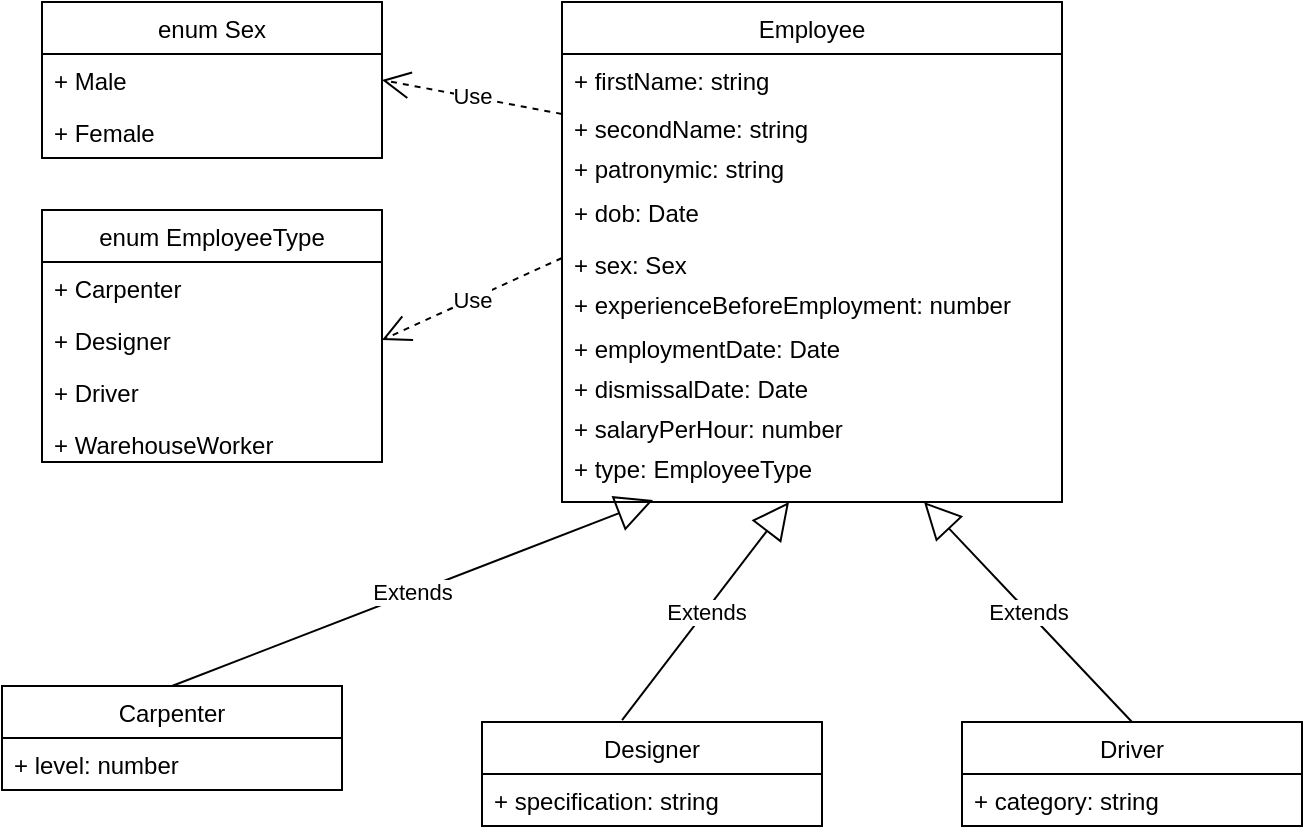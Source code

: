 <mxfile version="12.3.8" type="device" pages="1"><diagram id="Mti2Io393hogY0bbDjhg" name="Page-1"><mxGraphModel dx="868" dy="450" grid="1" gridSize="10" guides="1" tooltips="1" connect="1" arrows="1" fold="1" page="1" pageScale="1" pageWidth="850" pageHeight="1100" math="0" shadow="0"><root><mxCell id="0"/><mxCell id="1" parent="0"/><mxCell id="48RavDFTDZYsHHYhr2oA-1" value="Employee" style="swimlane;fontStyle=0;childLayout=stackLayout;horizontal=1;startSize=26;fillColor=none;horizontalStack=0;resizeParent=1;resizeParentMax=0;resizeLast=0;collapsible=1;marginBottom=0;" parent="1" vertex="1"><mxGeometry x="340" y="320" width="250" height="250" as="geometry"/></mxCell><mxCell id="48RavDFTDZYsHHYhr2oA-17" value="+ firstName: string" style="text;strokeColor=none;fillColor=none;align=left;verticalAlign=top;spacingLeft=4;spacingRight=4;overflow=hidden;rotatable=0;points=[[0,0.5],[1,0.5]];portConstraint=eastwest;" parent="48RavDFTDZYsHHYhr2oA-1" vertex="1"><mxGeometry y="26" width="250" height="24" as="geometry"/></mxCell><mxCell id="48RavDFTDZYsHHYhr2oA-18" value="+ secondName: string" style="text;strokeColor=none;fillColor=none;align=left;verticalAlign=top;spacingLeft=4;spacingRight=4;overflow=hidden;rotatable=0;points=[[0,0.5],[1,0.5]];portConstraint=eastwest;" parent="48RavDFTDZYsHHYhr2oA-1" vertex="1"><mxGeometry y="50" width="250" height="20" as="geometry"/></mxCell><mxCell id="48RavDFTDZYsHHYhr2oA-19" value="+ patronymic: string" style="text;strokeColor=none;fillColor=none;align=left;verticalAlign=top;spacingLeft=4;spacingRight=4;overflow=hidden;rotatable=0;points=[[0,0.5],[1,0.5]];portConstraint=eastwest;" parent="48RavDFTDZYsHHYhr2oA-1" vertex="1"><mxGeometry y="70" width="250" height="22" as="geometry"/></mxCell><mxCell id="48RavDFTDZYsHHYhr2oA-3" value="+ dob: Date" style="text;strokeColor=none;fillColor=none;align=left;verticalAlign=top;spacingLeft=4;spacingRight=4;overflow=hidden;rotatable=0;points=[[0,0.5],[1,0.5]];portConstraint=eastwest;" parent="48RavDFTDZYsHHYhr2oA-1" vertex="1"><mxGeometry y="92" width="250" height="26" as="geometry"/></mxCell><mxCell id="48RavDFTDZYsHHYhr2oA-7" value="+ sex: Sex" style="text;strokeColor=none;fillColor=none;align=left;verticalAlign=top;spacingLeft=4;spacingRight=4;overflow=hidden;rotatable=0;points=[[0,0.5],[1,0.5]];portConstraint=eastwest;" parent="48RavDFTDZYsHHYhr2oA-1" vertex="1"><mxGeometry y="118" width="250" height="20" as="geometry"/></mxCell><mxCell id="48RavDFTDZYsHHYhr2oA-4" value="+ experienceBeforeEmployment: number" style="text;strokeColor=none;fillColor=none;align=left;verticalAlign=top;spacingLeft=4;spacingRight=4;overflow=hidden;rotatable=0;points=[[0,0.5],[1,0.5]];portConstraint=eastwest;" parent="48RavDFTDZYsHHYhr2oA-1" vertex="1"><mxGeometry y="138" width="250" height="22" as="geometry"/></mxCell><mxCell id="48RavDFTDZYsHHYhr2oA-5" value="+ employmentDate: Date" style="text;strokeColor=none;fillColor=none;align=left;verticalAlign=top;spacingLeft=4;spacingRight=4;overflow=hidden;rotatable=0;points=[[0,0.5],[1,0.5]];portConstraint=eastwest;" parent="48RavDFTDZYsHHYhr2oA-1" vertex="1"><mxGeometry y="160" width="250" height="20" as="geometry"/></mxCell><mxCell id="DQnlRPjFrwcT6I_cO_1w-2" value="+ dismissalDate: Date" style="text;strokeColor=none;fillColor=none;align=left;verticalAlign=top;spacingLeft=4;spacingRight=4;overflow=hidden;rotatable=0;points=[[0,0.5],[1,0.5]];portConstraint=eastwest;" vertex="1" parent="48RavDFTDZYsHHYhr2oA-1"><mxGeometry y="180" width="250" height="20" as="geometry"/></mxCell><mxCell id="48RavDFTDZYsHHYhr2oA-48" value="+ salaryPerHour: number" style="text;strokeColor=none;fillColor=none;align=left;verticalAlign=top;spacingLeft=4;spacingRight=4;overflow=hidden;rotatable=0;points=[[0,0.5],[1,0.5]];portConstraint=eastwest;" parent="48RavDFTDZYsHHYhr2oA-1" vertex="1"><mxGeometry y="200" width="250" height="20" as="geometry"/></mxCell><mxCell id="48RavDFTDZYsHHYhr2oA-6" value="+ type: EmployeeType" style="text;strokeColor=none;fillColor=none;align=left;verticalAlign=top;spacingLeft=4;spacingRight=4;overflow=hidden;rotatable=0;points=[[0,0.5],[1,0.5]];portConstraint=eastwest;" parent="48RavDFTDZYsHHYhr2oA-1" vertex="1"><mxGeometry y="220" width="250" height="30" as="geometry"/></mxCell><mxCell id="48RavDFTDZYsHHYhr2oA-8" value="enum Sex" style="swimlane;fontStyle=0;childLayout=stackLayout;horizontal=1;startSize=26;fillColor=none;horizontalStack=0;resizeParent=1;resizeParentMax=0;resizeLast=0;collapsible=1;marginBottom=0;" parent="1" vertex="1"><mxGeometry x="80" y="320" width="170" height="78" as="geometry"/></mxCell><mxCell id="48RavDFTDZYsHHYhr2oA-9" value="+ Male" style="text;strokeColor=none;fillColor=none;align=left;verticalAlign=top;spacingLeft=4;spacingRight=4;overflow=hidden;rotatable=0;points=[[0,0.5],[1,0.5]];portConstraint=eastwest;" parent="48RavDFTDZYsHHYhr2oA-8" vertex="1"><mxGeometry y="26" width="170" height="26" as="geometry"/></mxCell><mxCell id="48RavDFTDZYsHHYhr2oA-10" value="+ Female" style="text;strokeColor=none;fillColor=none;align=left;verticalAlign=top;spacingLeft=4;spacingRight=4;overflow=hidden;rotatable=0;points=[[0,0.5],[1,0.5]];portConstraint=eastwest;" parent="48RavDFTDZYsHHYhr2oA-8" vertex="1"><mxGeometry y="52" width="170" height="26" as="geometry"/></mxCell><mxCell id="48RavDFTDZYsHHYhr2oA-15" value="Use" style="endArrow=open;endSize=12;dashed=1;html=1;entryX=1;entryY=0.5;entryDx=0;entryDy=0;exitX=0;exitY=0.5;exitDx=0;exitDy=0;" parent="1" target="48RavDFTDZYsHHYhr2oA-9" edge="1"><mxGeometry width="160" relative="1" as="geometry"><mxPoint x="340" y="376" as="sourcePoint"/><mxPoint x="430" y="350" as="targetPoint"/></mxGeometry></mxCell><mxCell id="48RavDFTDZYsHHYhr2oA-24" value="enum EmployeeType" style="swimlane;fontStyle=0;childLayout=stackLayout;horizontal=1;startSize=26;fillColor=none;horizontalStack=0;resizeParent=1;resizeParentMax=0;resizeLast=0;collapsible=1;marginBottom=0;" parent="1" vertex="1"><mxGeometry x="80" y="424" width="170" height="126" as="geometry"/></mxCell><mxCell id="48RavDFTDZYsHHYhr2oA-25" value="+ Carpenter" style="text;strokeColor=none;fillColor=none;align=left;verticalAlign=top;spacingLeft=4;spacingRight=4;overflow=hidden;rotatable=0;points=[[0,0.5],[1,0.5]];portConstraint=eastwest;" parent="48RavDFTDZYsHHYhr2oA-24" vertex="1"><mxGeometry y="26" width="170" height="26" as="geometry"/></mxCell><mxCell id="48RavDFTDZYsHHYhr2oA-26" value="+ Designer" style="text;strokeColor=none;fillColor=none;align=left;verticalAlign=top;spacingLeft=4;spacingRight=4;overflow=hidden;rotatable=0;points=[[0,0.5],[1,0.5]];portConstraint=eastwest;" parent="48RavDFTDZYsHHYhr2oA-24" vertex="1"><mxGeometry y="52" width="170" height="26" as="geometry"/></mxCell><mxCell id="48RavDFTDZYsHHYhr2oA-27" value="+ Driver" style="text;strokeColor=none;fillColor=none;align=left;verticalAlign=top;spacingLeft=4;spacingRight=4;overflow=hidden;rotatable=0;points=[[0,0.5],[1,0.5]];portConstraint=eastwest;" parent="48RavDFTDZYsHHYhr2oA-24" vertex="1"><mxGeometry y="78" width="170" height="26" as="geometry"/></mxCell><mxCell id="48RavDFTDZYsHHYhr2oA-28" value="+ WarehouseWorker" style="text;strokeColor=none;fillColor=none;align=left;verticalAlign=top;spacingLeft=4;spacingRight=4;overflow=hidden;rotatable=0;points=[[0,0.5],[1,0.5]];portConstraint=eastwest;" parent="48RavDFTDZYsHHYhr2oA-24" vertex="1"><mxGeometry y="104" width="170" height="22" as="geometry"/></mxCell><mxCell id="48RavDFTDZYsHHYhr2oA-31" value="Use" style="endArrow=open;endSize=12;dashed=1;html=1;exitX=0;exitY=0.5;exitDx=0;exitDy=0;entryX=1;entryY=0.5;entryDx=0;entryDy=0;" parent="1" source="48RavDFTDZYsHHYhr2oA-7" target="48RavDFTDZYsHHYhr2oA-26" edge="1"><mxGeometry width="160" relative="1" as="geometry"><mxPoint x="250" y="424.5" as="sourcePoint"/><mxPoint x="270" y="480" as="targetPoint"/></mxGeometry></mxCell><mxCell id="48RavDFTDZYsHHYhr2oA-32" value="Driver" style="swimlane;fontStyle=0;childLayout=stackLayout;horizontal=1;startSize=26;fillColor=none;horizontalStack=0;resizeParent=1;resizeParentMax=0;resizeLast=0;collapsible=1;marginBottom=0;" parent="1" vertex="1"><mxGeometry x="540" y="680" width="170" height="52" as="geometry"/></mxCell><mxCell id="48RavDFTDZYsHHYhr2oA-33" value="+ category: string" style="text;strokeColor=none;fillColor=none;align=left;verticalAlign=top;spacingLeft=4;spacingRight=4;overflow=hidden;rotatable=0;points=[[0,0.5],[1,0.5]];portConstraint=eastwest;" parent="48RavDFTDZYsHHYhr2oA-32" vertex="1"><mxGeometry y="26" width="170" height="26" as="geometry"/></mxCell><mxCell id="48RavDFTDZYsHHYhr2oA-39" value="Extends" style="endArrow=block;endSize=16;endFill=0;html=1;entryX=0.724;entryY=1;entryDx=0;entryDy=0;entryPerimeter=0;exitX=0.5;exitY=0;exitDx=0;exitDy=0;" parent="1" source="48RavDFTDZYsHHYhr2oA-32" target="48RavDFTDZYsHHYhr2oA-6" edge="1"><mxGeometry width="160" relative="1" as="geometry"><mxPoint x="415" y="553" as="sourcePoint"/><mxPoint x="527.97" y="550" as="targetPoint"/></mxGeometry></mxCell><mxCell id="48RavDFTDZYsHHYhr2oA-40" value="Designer" style="swimlane;fontStyle=0;childLayout=stackLayout;horizontal=1;startSize=26;fillColor=none;horizontalStack=0;resizeParent=1;resizeParentMax=0;resizeLast=0;collapsible=1;marginBottom=0;" parent="1" vertex="1"><mxGeometry x="300" y="680" width="170" height="52" as="geometry"/></mxCell><mxCell id="48RavDFTDZYsHHYhr2oA-41" value="+ specification: string" style="text;strokeColor=none;fillColor=none;align=left;verticalAlign=top;spacingLeft=4;spacingRight=4;overflow=hidden;rotatable=0;points=[[0,0.5],[1,0.5]];portConstraint=eastwest;" parent="48RavDFTDZYsHHYhr2oA-40" vertex="1"><mxGeometry y="26" width="170" height="26" as="geometry"/></mxCell><mxCell id="48RavDFTDZYsHHYhr2oA-42" value="Extends" style="endArrow=block;endSize=16;endFill=0;html=1;exitX=0.412;exitY=-0.019;exitDx=0;exitDy=0;exitPerimeter=0;" parent="1" source="48RavDFTDZYsHHYhr2oA-40" target="48RavDFTDZYsHHYhr2oA-6" edge="1"><mxGeometry width="160" relative="1" as="geometry"><mxPoint x="345" y="543" as="sourcePoint"/><mxPoint x="457.93" y="550.99" as="targetPoint"/></mxGeometry></mxCell><mxCell id="48RavDFTDZYsHHYhr2oA-43" value="Carpenter" style="swimlane;fontStyle=0;childLayout=stackLayout;horizontal=1;startSize=26;fillColor=none;horizontalStack=0;resizeParent=1;resizeParentMax=0;resizeLast=0;collapsible=1;marginBottom=0;" parent="1" vertex="1"><mxGeometry x="60" y="662" width="170" height="52" as="geometry"/></mxCell><mxCell id="48RavDFTDZYsHHYhr2oA-44" value="+ level: number" style="text;strokeColor=none;fillColor=none;align=left;verticalAlign=top;spacingLeft=4;spacingRight=4;overflow=hidden;rotatable=0;points=[[0,0.5],[1,0.5]];portConstraint=eastwest;" parent="48RavDFTDZYsHHYhr2oA-43" vertex="1"><mxGeometry y="26" width="170" height="26" as="geometry"/></mxCell><mxCell id="48RavDFTDZYsHHYhr2oA-47" value="Extends" style="endArrow=block;endSize=16;endFill=0;html=1;entryX=0.182;entryY=0.967;entryDx=0;entryDy=0;entryPerimeter=0;exitX=0.5;exitY=0;exitDx=0;exitDy=0;" parent="1" source="48RavDFTDZYsHHYhr2oA-43" target="48RavDFTDZYsHHYhr2oA-6" edge="1"><mxGeometry width="160" relative="1" as="geometry"><mxPoint x="240" y="570" as="sourcePoint"/><mxPoint x="250" y="650" as="targetPoint"/></mxGeometry></mxCell></root></mxGraphModel></diagram></mxfile>